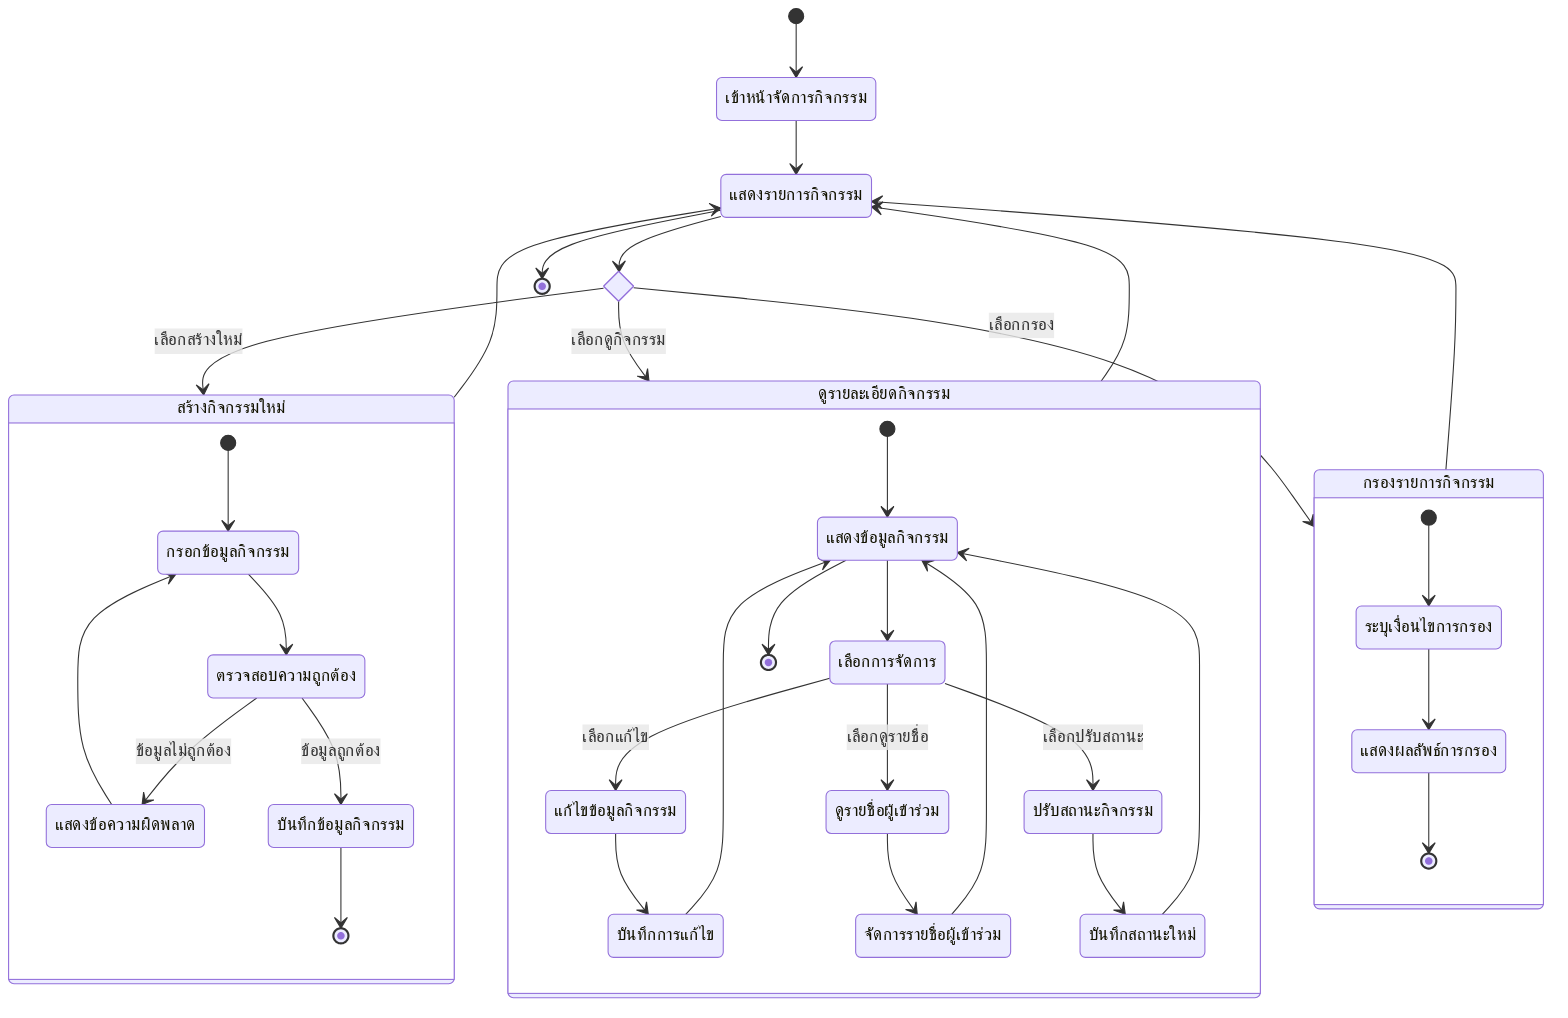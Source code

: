 stateDiagram-v2
    [*] --> เข้าหน้าจัดการกิจกรรม
    เข้าหน้าจัดการกิจกรรม --> แสดงรายการกิจกรรม
    
    state เลือกการทำงาน <<choice>>
    แสดงรายการกิจกรรม --> เลือกการทำงาน
    
    เลือกการทำงาน --> สร้างกิจกรรมใหม่ : เลือกสร้างใหม่
    เลือกการทำงาน --> ดูรายละเอียดกิจกรรม : เลือกดูกิจกรรม
    เลือกการทำงาน --> กรองรายการกิจกรรม : เลือกกรอง
    
    state สร้างกิจกรรมใหม่ {
        [*] --> กรอกข้อมูลกิจกรรม
        กรอกข้อมูลกิจกรรม --> ตรวจสอบความถูกต้อง
        ตรวจสอบความถูกต้อง --> แสดงข้อความผิดพลาด : ข้อมูลไม่ถูกต้อง
        แสดงข้อความผิดพลาด --> กรอกข้อมูลกิจกรรม
        ตรวจสอบความถูกต้อง --> บันทึกข้อมูลกิจกรรม : ข้อมูลถูกต้อง
        บันทึกข้อมูลกิจกรรม --> [*]
    }
    
    state ดูรายละเอียดกิจกรรม {
        [*] --> แสดงข้อมูลกิจกรรม
        แสดงข้อมูลกิจกรรม --> เลือกการจัดการ
        
        state เลือกการจัดการ <<choice>>
        เลือกการจัดการ --> แก้ไขข้อมูลกิจกรรม : เลือกแก้ไข
        เลือกการจัดการ --> ดูรายชื่อผู้เข้าร่วม : เลือกดูรายชื่อ
        เลือกการจัดการ --> ปรับสถานะกิจกรรม : เลือกปรับสถานะ
        
        แก้ไขข้อมูลกิจกรรม --> บันทึกการแก้ไข
        ดูรายชื่อผู้เข้าร่วม --> จัดการรายชื่อผู้เข้าร่วม
        ปรับสถานะกิจกรรม --> บันทึกสถานะใหม่
        
        บันทึกการแก้ไข --> แสดงข้อมูลกิจกรรม
        จัดการรายชื่อผู้เข้าร่วม --> แสดงข้อมูลกิจกรรม
        บันทึกสถานะใหม่ --> แสดงข้อมูลกิจกรรม
        
        แสดงข้อมูลกิจกรรม --> [*]
    }
    
    state กรองรายการกิจกรรม {
        [*] --> ระบุเงื่อนไขการกรอง
        ระบุเงื่อนไขการกรอง --> แสดงผลลัพธ์การกรอง
        แสดงผลลัพธ์การกรอง --> [*]
    }
    
    สร้างกิจกรรมใหม่ --> แสดงรายการกิจกรรม
    ดูรายละเอียดกิจกรรม --> แสดงรายการกิจกรรม
    กรองรายการกิจกรรม --> แสดงรายการกิจกรรม
    
    แสดงรายการกิจกรรม --> [*]